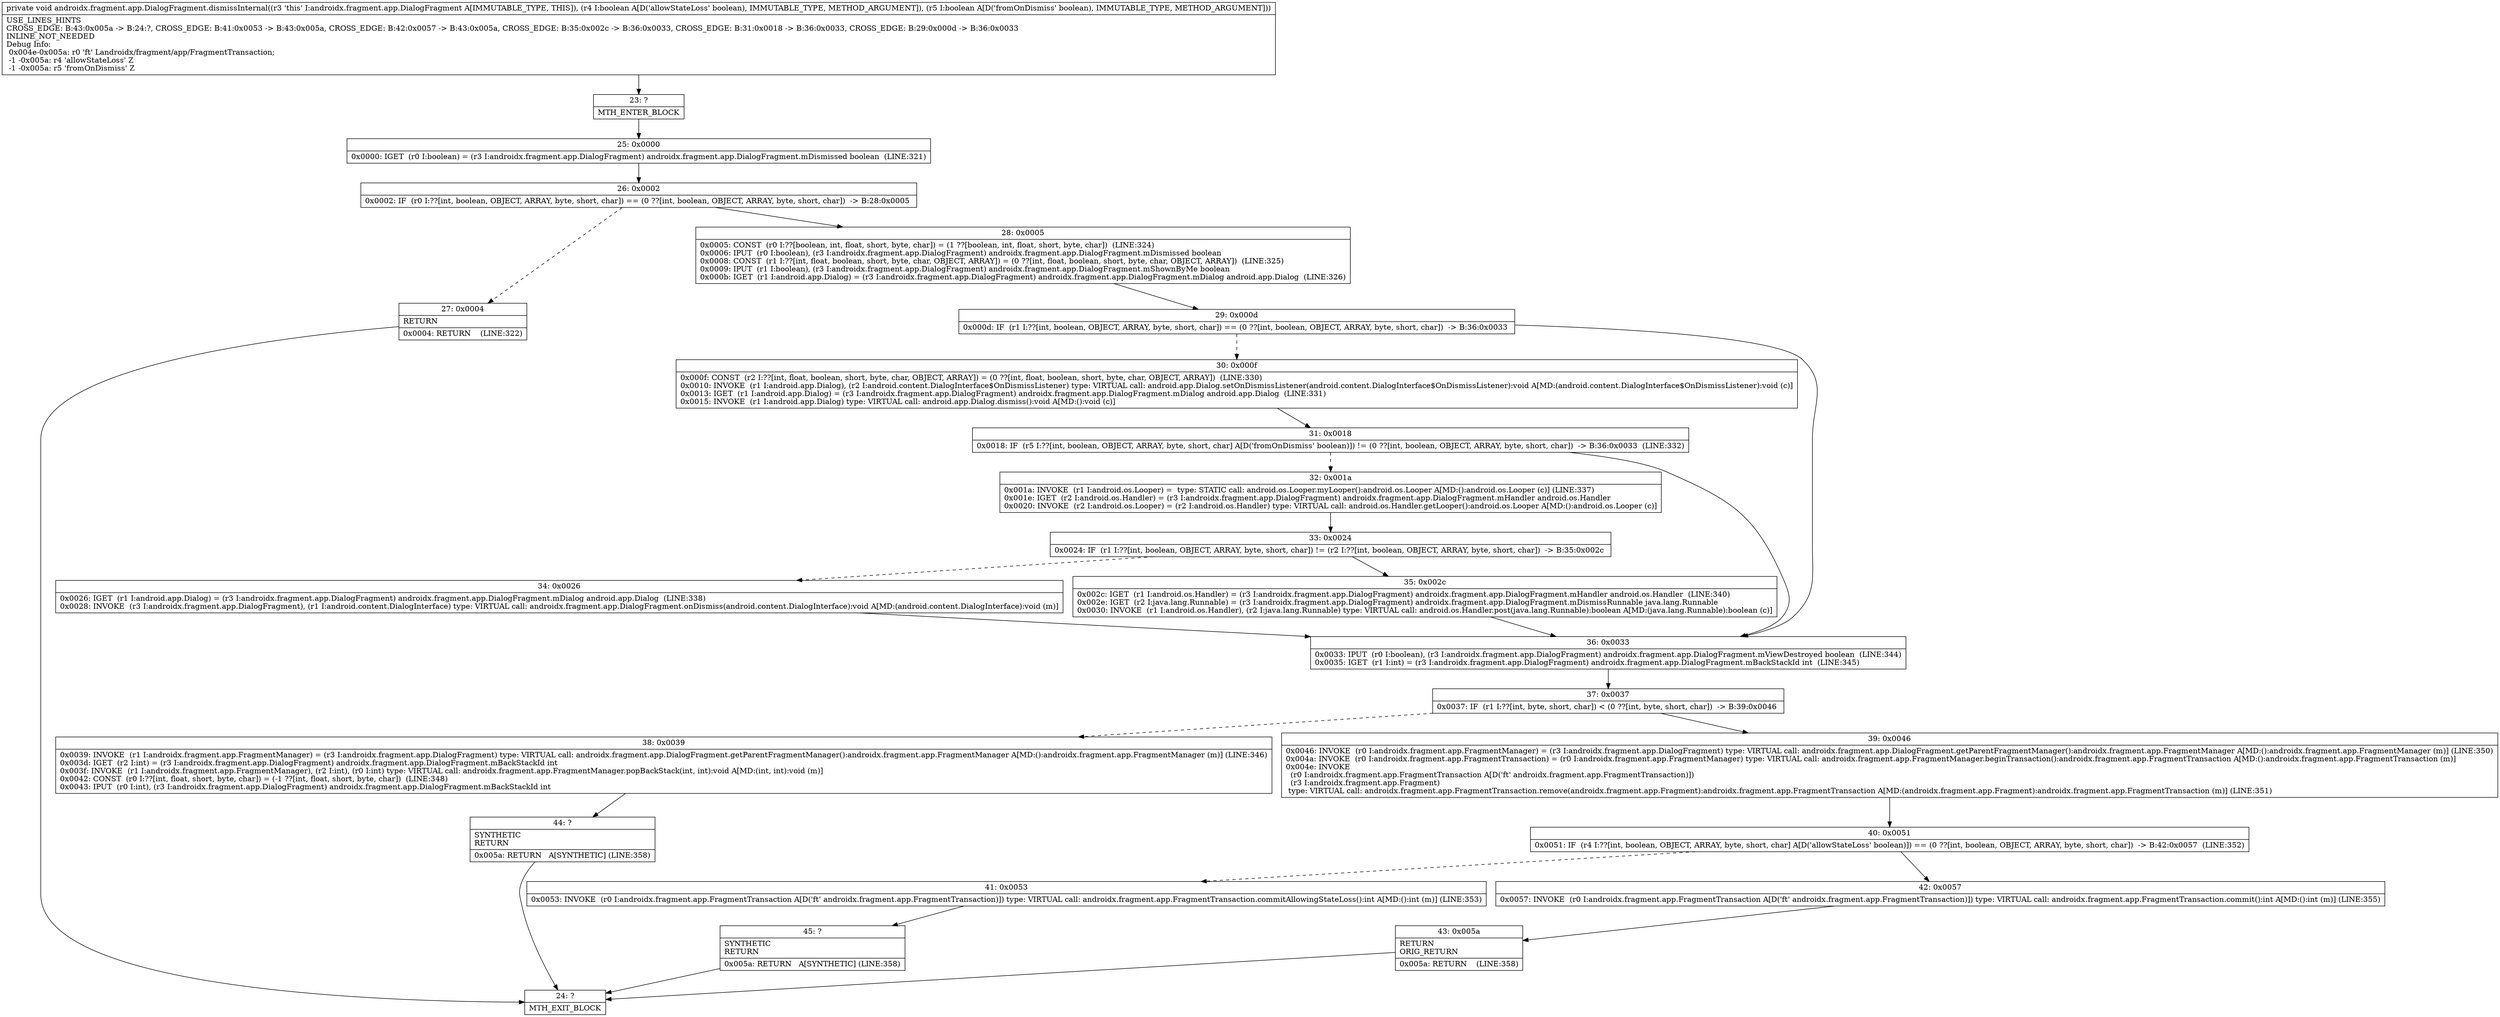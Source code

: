 digraph "CFG forandroidx.fragment.app.DialogFragment.dismissInternal(ZZ)V" {
Node_23 [shape=record,label="{23\:\ ?|MTH_ENTER_BLOCK\l}"];
Node_25 [shape=record,label="{25\:\ 0x0000|0x0000: IGET  (r0 I:boolean) = (r3 I:androidx.fragment.app.DialogFragment) androidx.fragment.app.DialogFragment.mDismissed boolean  (LINE:321)\l}"];
Node_26 [shape=record,label="{26\:\ 0x0002|0x0002: IF  (r0 I:??[int, boolean, OBJECT, ARRAY, byte, short, char]) == (0 ??[int, boolean, OBJECT, ARRAY, byte, short, char])  \-\> B:28:0x0005 \l}"];
Node_27 [shape=record,label="{27\:\ 0x0004|RETURN\l|0x0004: RETURN    (LINE:322)\l}"];
Node_24 [shape=record,label="{24\:\ ?|MTH_EXIT_BLOCK\l}"];
Node_28 [shape=record,label="{28\:\ 0x0005|0x0005: CONST  (r0 I:??[boolean, int, float, short, byte, char]) = (1 ??[boolean, int, float, short, byte, char])  (LINE:324)\l0x0006: IPUT  (r0 I:boolean), (r3 I:androidx.fragment.app.DialogFragment) androidx.fragment.app.DialogFragment.mDismissed boolean \l0x0008: CONST  (r1 I:??[int, float, boolean, short, byte, char, OBJECT, ARRAY]) = (0 ??[int, float, boolean, short, byte, char, OBJECT, ARRAY])  (LINE:325)\l0x0009: IPUT  (r1 I:boolean), (r3 I:androidx.fragment.app.DialogFragment) androidx.fragment.app.DialogFragment.mShownByMe boolean \l0x000b: IGET  (r1 I:android.app.Dialog) = (r3 I:androidx.fragment.app.DialogFragment) androidx.fragment.app.DialogFragment.mDialog android.app.Dialog  (LINE:326)\l}"];
Node_29 [shape=record,label="{29\:\ 0x000d|0x000d: IF  (r1 I:??[int, boolean, OBJECT, ARRAY, byte, short, char]) == (0 ??[int, boolean, OBJECT, ARRAY, byte, short, char])  \-\> B:36:0x0033 \l}"];
Node_30 [shape=record,label="{30\:\ 0x000f|0x000f: CONST  (r2 I:??[int, float, boolean, short, byte, char, OBJECT, ARRAY]) = (0 ??[int, float, boolean, short, byte, char, OBJECT, ARRAY])  (LINE:330)\l0x0010: INVOKE  (r1 I:android.app.Dialog), (r2 I:android.content.DialogInterface$OnDismissListener) type: VIRTUAL call: android.app.Dialog.setOnDismissListener(android.content.DialogInterface$OnDismissListener):void A[MD:(android.content.DialogInterface$OnDismissListener):void (c)]\l0x0013: IGET  (r1 I:android.app.Dialog) = (r3 I:androidx.fragment.app.DialogFragment) androidx.fragment.app.DialogFragment.mDialog android.app.Dialog  (LINE:331)\l0x0015: INVOKE  (r1 I:android.app.Dialog) type: VIRTUAL call: android.app.Dialog.dismiss():void A[MD:():void (c)]\l}"];
Node_31 [shape=record,label="{31\:\ 0x0018|0x0018: IF  (r5 I:??[int, boolean, OBJECT, ARRAY, byte, short, char] A[D('fromOnDismiss' boolean)]) != (0 ??[int, boolean, OBJECT, ARRAY, byte, short, char])  \-\> B:36:0x0033  (LINE:332)\l}"];
Node_32 [shape=record,label="{32\:\ 0x001a|0x001a: INVOKE  (r1 I:android.os.Looper) =  type: STATIC call: android.os.Looper.myLooper():android.os.Looper A[MD:():android.os.Looper (c)] (LINE:337)\l0x001e: IGET  (r2 I:android.os.Handler) = (r3 I:androidx.fragment.app.DialogFragment) androidx.fragment.app.DialogFragment.mHandler android.os.Handler \l0x0020: INVOKE  (r2 I:android.os.Looper) = (r2 I:android.os.Handler) type: VIRTUAL call: android.os.Handler.getLooper():android.os.Looper A[MD:():android.os.Looper (c)]\l}"];
Node_33 [shape=record,label="{33\:\ 0x0024|0x0024: IF  (r1 I:??[int, boolean, OBJECT, ARRAY, byte, short, char]) != (r2 I:??[int, boolean, OBJECT, ARRAY, byte, short, char])  \-\> B:35:0x002c \l}"];
Node_34 [shape=record,label="{34\:\ 0x0026|0x0026: IGET  (r1 I:android.app.Dialog) = (r3 I:androidx.fragment.app.DialogFragment) androidx.fragment.app.DialogFragment.mDialog android.app.Dialog  (LINE:338)\l0x0028: INVOKE  (r3 I:androidx.fragment.app.DialogFragment), (r1 I:android.content.DialogInterface) type: VIRTUAL call: androidx.fragment.app.DialogFragment.onDismiss(android.content.DialogInterface):void A[MD:(android.content.DialogInterface):void (m)]\l}"];
Node_35 [shape=record,label="{35\:\ 0x002c|0x002c: IGET  (r1 I:android.os.Handler) = (r3 I:androidx.fragment.app.DialogFragment) androidx.fragment.app.DialogFragment.mHandler android.os.Handler  (LINE:340)\l0x002e: IGET  (r2 I:java.lang.Runnable) = (r3 I:androidx.fragment.app.DialogFragment) androidx.fragment.app.DialogFragment.mDismissRunnable java.lang.Runnable \l0x0030: INVOKE  (r1 I:android.os.Handler), (r2 I:java.lang.Runnable) type: VIRTUAL call: android.os.Handler.post(java.lang.Runnable):boolean A[MD:(java.lang.Runnable):boolean (c)]\l}"];
Node_36 [shape=record,label="{36\:\ 0x0033|0x0033: IPUT  (r0 I:boolean), (r3 I:androidx.fragment.app.DialogFragment) androidx.fragment.app.DialogFragment.mViewDestroyed boolean  (LINE:344)\l0x0035: IGET  (r1 I:int) = (r3 I:androidx.fragment.app.DialogFragment) androidx.fragment.app.DialogFragment.mBackStackId int  (LINE:345)\l}"];
Node_37 [shape=record,label="{37\:\ 0x0037|0x0037: IF  (r1 I:??[int, byte, short, char]) \< (0 ??[int, byte, short, char])  \-\> B:39:0x0046 \l}"];
Node_38 [shape=record,label="{38\:\ 0x0039|0x0039: INVOKE  (r1 I:androidx.fragment.app.FragmentManager) = (r3 I:androidx.fragment.app.DialogFragment) type: VIRTUAL call: androidx.fragment.app.DialogFragment.getParentFragmentManager():androidx.fragment.app.FragmentManager A[MD:():androidx.fragment.app.FragmentManager (m)] (LINE:346)\l0x003d: IGET  (r2 I:int) = (r3 I:androidx.fragment.app.DialogFragment) androidx.fragment.app.DialogFragment.mBackStackId int \l0x003f: INVOKE  (r1 I:androidx.fragment.app.FragmentManager), (r2 I:int), (r0 I:int) type: VIRTUAL call: androidx.fragment.app.FragmentManager.popBackStack(int, int):void A[MD:(int, int):void (m)]\l0x0042: CONST  (r0 I:??[int, float, short, byte, char]) = (\-1 ??[int, float, short, byte, char])  (LINE:348)\l0x0043: IPUT  (r0 I:int), (r3 I:androidx.fragment.app.DialogFragment) androidx.fragment.app.DialogFragment.mBackStackId int \l}"];
Node_44 [shape=record,label="{44\:\ ?|SYNTHETIC\lRETURN\l|0x005a: RETURN   A[SYNTHETIC] (LINE:358)\l}"];
Node_39 [shape=record,label="{39\:\ 0x0046|0x0046: INVOKE  (r0 I:androidx.fragment.app.FragmentManager) = (r3 I:androidx.fragment.app.DialogFragment) type: VIRTUAL call: androidx.fragment.app.DialogFragment.getParentFragmentManager():androidx.fragment.app.FragmentManager A[MD:():androidx.fragment.app.FragmentManager (m)] (LINE:350)\l0x004a: INVOKE  (r0 I:androidx.fragment.app.FragmentTransaction) = (r0 I:androidx.fragment.app.FragmentManager) type: VIRTUAL call: androidx.fragment.app.FragmentManager.beginTransaction():androidx.fragment.app.FragmentTransaction A[MD:():androidx.fragment.app.FragmentTransaction (m)]\l0x004e: INVOKE  \l  (r0 I:androidx.fragment.app.FragmentTransaction A[D('ft' androidx.fragment.app.FragmentTransaction)])\l  (r3 I:androidx.fragment.app.Fragment)\l type: VIRTUAL call: androidx.fragment.app.FragmentTransaction.remove(androidx.fragment.app.Fragment):androidx.fragment.app.FragmentTransaction A[MD:(androidx.fragment.app.Fragment):androidx.fragment.app.FragmentTransaction (m)] (LINE:351)\l}"];
Node_40 [shape=record,label="{40\:\ 0x0051|0x0051: IF  (r4 I:??[int, boolean, OBJECT, ARRAY, byte, short, char] A[D('allowStateLoss' boolean)]) == (0 ??[int, boolean, OBJECT, ARRAY, byte, short, char])  \-\> B:42:0x0057  (LINE:352)\l}"];
Node_41 [shape=record,label="{41\:\ 0x0053|0x0053: INVOKE  (r0 I:androidx.fragment.app.FragmentTransaction A[D('ft' androidx.fragment.app.FragmentTransaction)]) type: VIRTUAL call: androidx.fragment.app.FragmentTransaction.commitAllowingStateLoss():int A[MD:():int (m)] (LINE:353)\l}"];
Node_45 [shape=record,label="{45\:\ ?|SYNTHETIC\lRETURN\l|0x005a: RETURN   A[SYNTHETIC] (LINE:358)\l}"];
Node_42 [shape=record,label="{42\:\ 0x0057|0x0057: INVOKE  (r0 I:androidx.fragment.app.FragmentTransaction A[D('ft' androidx.fragment.app.FragmentTransaction)]) type: VIRTUAL call: androidx.fragment.app.FragmentTransaction.commit():int A[MD:():int (m)] (LINE:355)\l}"];
Node_43 [shape=record,label="{43\:\ 0x005a|RETURN\lORIG_RETURN\l|0x005a: RETURN    (LINE:358)\l}"];
MethodNode[shape=record,label="{private void androidx.fragment.app.DialogFragment.dismissInternal((r3 'this' I:androidx.fragment.app.DialogFragment A[IMMUTABLE_TYPE, THIS]), (r4 I:boolean A[D('allowStateLoss' boolean), IMMUTABLE_TYPE, METHOD_ARGUMENT]), (r5 I:boolean A[D('fromOnDismiss' boolean), IMMUTABLE_TYPE, METHOD_ARGUMENT]))  | USE_LINES_HINTS\lCROSS_EDGE: B:43:0x005a \-\> B:24:?, CROSS_EDGE: B:41:0x0053 \-\> B:43:0x005a, CROSS_EDGE: B:42:0x0057 \-\> B:43:0x005a, CROSS_EDGE: B:35:0x002c \-\> B:36:0x0033, CROSS_EDGE: B:31:0x0018 \-\> B:36:0x0033, CROSS_EDGE: B:29:0x000d \-\> B:36:0x0033\lINLINE_NOT_NEEDED\lDebug Info:\l  0x004e\-0x005a: r0 'ft' Landroidx\/fragment\/app\/FragmentTransaction;\l  \-1 \-0x005a: r4 'allowStateLoss' Z\l  \-1 \-0x005a: r5 'fromOnDismiss' Z\l}"];
MethodNode -> Node_23;Node_23 -> Node_25;
Node_25 -> Node_26;
Node_26 -> Node_27[style=dashed];
Node_26 -> Node_28;
Node_27 -> Node_24;
Node_28 -> Node_29;
Node_29 -> Node_30[style=dashed];
Node_29 -> Node_36;
Node_30 -> Node_31;
Node_31 -> Node_32[style=dashed];
Node_31 -> Node_36;
Node_32 -> Node_33;
Node_33 -> Node_34[style=dashed];
Node_33 -> Node_35;
Node_34 -> Node_36;
Node_35 -> Node_36;
Node_36 -> Node_37;
Node_37 -> Node_38[style=dashed];
Node_37 -> Node_39;
Node_38 -> Node_44;
Node_44 -> Node_24;
Node_39 -> Node_40;
Node_40 -> Node_41[style=dashed];
Node_40 -> Node_42;
Node_41 -> Node_45;
Node_45 -> Node_24;
Node_42 -> Node_43;
Node_43 -> Node_24;
}

